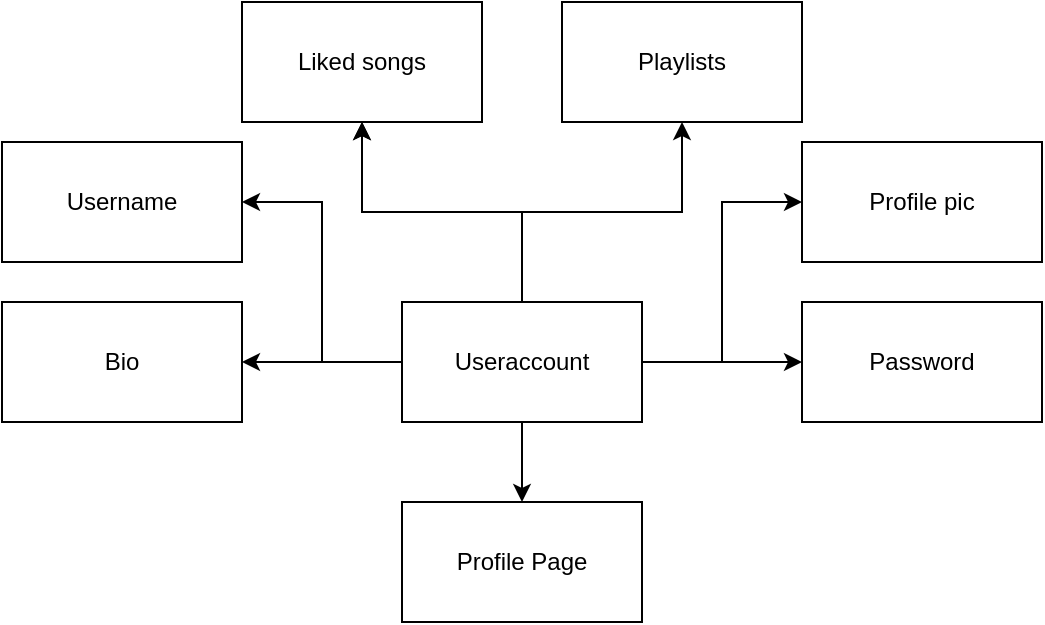 <mxfile version="21.7.2" type="device">
  <diagram name="Page-1" id="h-E-Fw37WQi8cv7q-92O">
    <mxGraphModel dx="1434" dy="789" grid="1" gridSize="10" guides="1" tooltips="1" connect="1" arrows="1" fold="1" page="1" pageScale="1" pageWidth="850" pageHeight="1100" math="0" shadow="0">
      <root>
        <mxCell id="0" />
        <mxCell id="1" parent="0" />
        <mxCell id="hBRk7hElXgp3TReCRW4r-6" value="" style="edgeStyle=orthogonalEdgeStyle;rounded=0;orthogonalLoop=1;jettySize=auto;html=1;" edge="1" parent="1" source="hBRk7hElXgp3TReCRW4r-1" target="hBRk7hElXgp3TReCRW4r-5">
          <mxGeometry relative="1" as="geometry">
            <Array as="points">
              <mxPoint x="160" y="200" />
              <mxPoint x="160" y="120" />
            </Array>
          </mxGeometry>
        </mxCell>
        <mxCell id="hBRk7hElXgp3TReCRW4r-12" value="" style="edgeStyle=orthogonalEdgeStyle;rounded=0;orthogonalLoop=1;jettySize=auto;html=1;" edge="1" parent="1" source="hBRk7hElXgp3TReCRW4r-1" target="hBRk7hElXgp3TReCRW4r-11">
          <mxGeometry relative="1" as="geometry" />
        </mxCell>
        <mxCell id="hBRk7hElXgp3TReCRW4r-14" value="" style="edgeStyle=orthogonalEdgeStyle;rounded=0;orthogonalLoop=1;jettySize=auto;html=1;" edge="1" parent="1" source="hBRk7hElXgp3TReCRW4r-1" target="hBRk7hElXgp3TReCRW4r-13">
          <mxGeometry relative="1" as="geometry" />
        </mxCell>
        <mxCell id="hBRk7hElXgp3TReCRW4r-16" value="" style="edgeStyle=orthogonalEdgeStyle;rounded=0;orthogonalLoop=1;jettySize=auto;html=1;" edge="1" parent="1" source="hBRk7hElXgp3TReCRW4r-1" target="hBRk7hElXgp3TReCRW4r-15">
          <mxGeometry relative="1" as="geometry">
            <Array as="points">
              <mxPoint x="360" y="200" />
              <mxPoint x="360" y="120" />
            </Array>
          </mxGeometry>
        </mxCell>
        <mxCell id="hBRk7hElXgp3TReCRW4r-18" value="" style="edgeStyle=orthogonalEdgeStyle;rounded=0;orthogonalLoop=1;jettySize=auto;html=1;" edge="1" parent="1" source="hBRk7hElXgp3TReCRW4r-1" target="hBRk7hElXgp3TReCRW4r-17">
          <mxGeometry relative="1" as="geometry" />
        </mxCell>
        <mxCell id="hBRk7hElXgp3TReCRW4r-19" value="" style="edgeStyle=orthogonalEdgeStyle;rounded=0;orthogonalLoop=1;jettySize=auto;html=1;" edge="1" parent="1" source="hBRk7hElXgp3TReCRW4r-1" target="hBRk7hElXgp3TReCRW4r-17">
          <mxGeometry relative="1" as="geometry" />
        </mxCell>
        <mxCell id="hBRk7hElXgp3TReCRW4r-21" value="" style="edgeStyle=orthogonalEdgeStyle;rounded=0;orthogonalLoop=1;jettySize=auto;html=1;" edge="1" parent="1" source="hBRk7hElXgp3TReCRW4r-1" target="hBRk7hElXgp3TReCRW4r-20">
          <mxGeometry relative="1" as="geometry" />
        </mxCell>
        <mxCell id="hBRk7hElXgp3TReCRW4r-23" value="" style="edgeStyle=orthogonalEdgeStyle;rounded=0;orthogonalLoop=1;jettySize=auto;html=1;" edge="1" parent="1" source="hBRk7hElXgp3TReCRW4r-1" target="hBRk7hElXgp3TReCRW4r-22">
          <mxGeometry relative="1" as="geometry" />
        </mxCell>
        <mxCell id="hBRk7hElXgp3TReCRW4r-1" value="Useraccount" style="rounded=0;whiteSpace=wrap;html=1;" vertex="1" parent="1">
          <mxGeometry x="200" y="170" width="120" height="60" as="geometry" />
        </mxCell>
        <mxCell id="hBRk7hElXgp3TReCRW4r-5" value="Username" style="whiteSpace=wrap;html=1;rounded=0;" vertex="1" parent="1">
          <mxGeometry y="90" width="120" height="60" as="geometry" />
        </mxCell>
        <mxCell id="hBRk7hElXgp3TReCRW4r-11" value="Password" style="whiteSpace=wrap;html=1;rounded=0;" vertex="1" parent="1">
          <mxGeometry x="400" y="170" width="120" height="60" as="geometry" />
        </mxCell>
        <mxCell id="hBRk7hElXgp3TReCRW4r-13" value="Bio" style="whiteSpace=wrap;html=1;rounded=0;" vertex="1" parent="1">
          <mxGeometry y="170" width="120" height="60" as="geometry" />
        </mxCell>
        <mxCell id="hBRk7hElXgp3TReCRW4r-15" value="Profile pic" style="whiteSpace=wrap;html=1;rounded=0;" vertex="1" parent="1">
          <mxGeometry x="400" y="90" width="120" height="60" as="geometry" />
        </mxCell>
        <mxCell id="hBRk7hElXgp3TReCRW4r-17" value="Liked songs" style="whiteSpace=wrap;html=1;rounded=0;" vertex="1" parent="1">
          <mxGeometry x="120" y="20" width="120" height="60" as="geometry" />
        </mxCell>
        <mxCell id="hBRk7hElXgp3TReCRW4r-20" value="Playlists" style="whiteSpace=wrap;html=1;rounded=0;" vertex="1" parent="1">
          <mxGeometry x="280" y="20" width="120" height="60" as="geometry" />
        </mxCell>
        <mxCell id="hBRk7hElXgp3TReCRW4r-22" value="Profile Page" style="whiteSpace=wrap;html=1;rounded=0;" vertex="1" parent="1">
          <mxGeometry x="200" y="270" width="120" height="60" as="geometry" />
        </mxCell>
      </root>
    </mxGraphModel>
  </diagram>
</mxfile>
